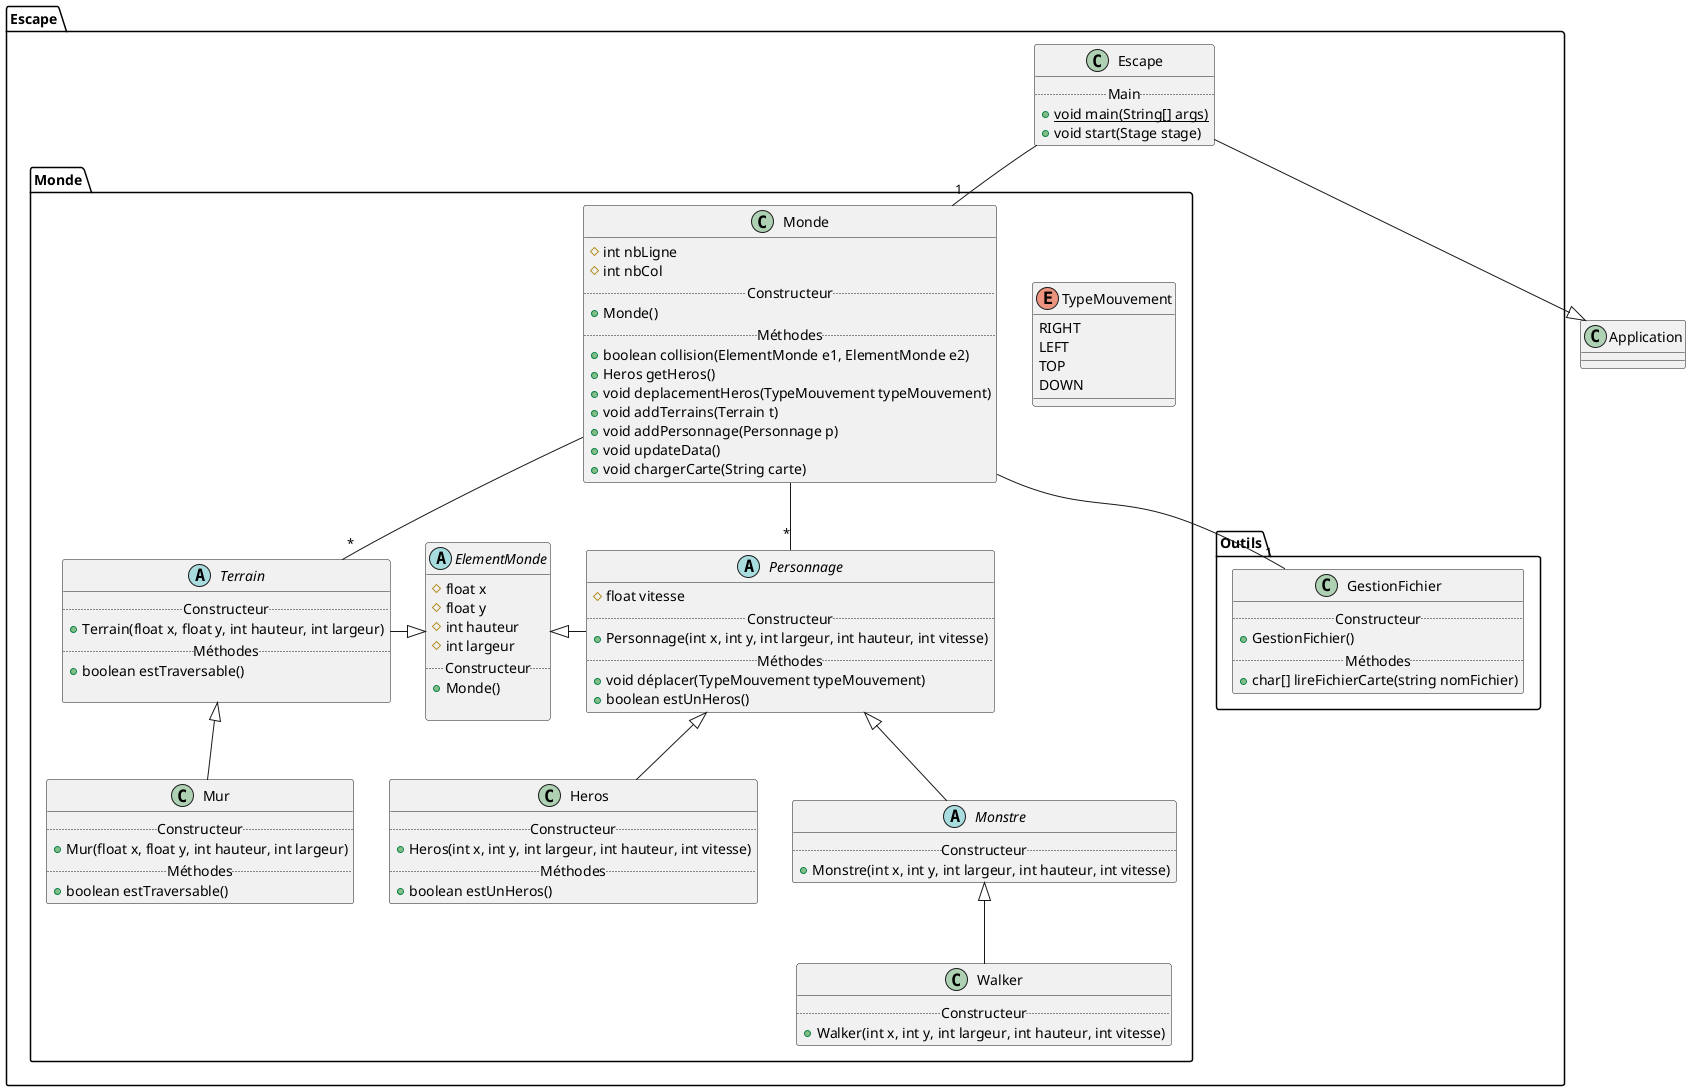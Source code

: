 @startuml
package Escape{

  package Monde {
    abstract class ElementMonde {
      # float x
      # float y
      # int hauteur
      # int largeur
      ..Constructeur..
      + Monde()

    }
    abstract class Terrain {
      ..Constructeur..
      + Terrain(float x, float y, int hauteur, int largeur)
      ..Méthodes..
      + boolean estTraversable()

    }

    class Mur {
      ..Constructeur..
      + Mur(float x, float y, int hauteur, int largeur)
      ..Méthodes..
      + boolean estTraversable()
    }


    abstract class Personnage {
      # float vitesse
      ..Constructeur..
      + Personnage(int x, int y, int largeur, int hauteur, int vitesse)
      ..Méthodes..
      + void déplacer(TypeMouvement typeMouvement)
      + boolean estUnHeros()
    }

    enum TypeMouvement{
        RIGHT
        LEFT
        TOP
        DOWN
    }

    class Heros {
      ..Constructeur..
      + Heros(int x, int y, int largeur, int hauteur, int vitesse)
      ..Méthodes..
      + boolean estUnHeros()
    }

    abstract class Monstre {
      ..Constructeur..
      + Monstre(int x, int y, int largeur, int hauteur, int vitesse)
    }

    class Walker {
      ..Constructeur..
      + Walker(int x, int y, int largeur, int hauteur, int vitesse)
    }

    class Monde {
      # int nbLigne
      # int nbCol
      ..Constructeur..
      + Monde()
      ..Méthodes..
      + boolean collision(ElementMonde e1, ElementMonde e2)
      + Heros getHeros()
      + void deplacementHeros(TypeMouvement typeMouvement)
      + void addTerrains(Terrain t)
      + void addPersonnage(Personnage p)
      + void updateData()
      + void chargerCarte(String carte)
    }
  }

  class Escape {
    ..Main..
    + {static} void main(String[] args)
    + void start(Stage stage)
  }

  package Outils {
    class GestionFichier {
        ..Constructeur..
        + GestionFichier()
        ..Méthodes..
        + char[] lireFichierCarte(string nomFichier)
    }
  }
}

class Application

Escape.Escape -- "1" Escape.Monde.Monde
Personnage -left-|> ElementMonde
Heros -up-|> Personnage
Monstre -up-|> Personnage
Walker -up-|> Monstre

Terrain -right-|> ElementMonde
Mur -up-|> Terrain
Escape.Escape --|> Application


Escape.Monde.Monde -- "*" Personnage
Escape.Monde.Monde -- "*" Terrain


Escape.Monde.Monde -- "1" GestionFichier


@enduml
